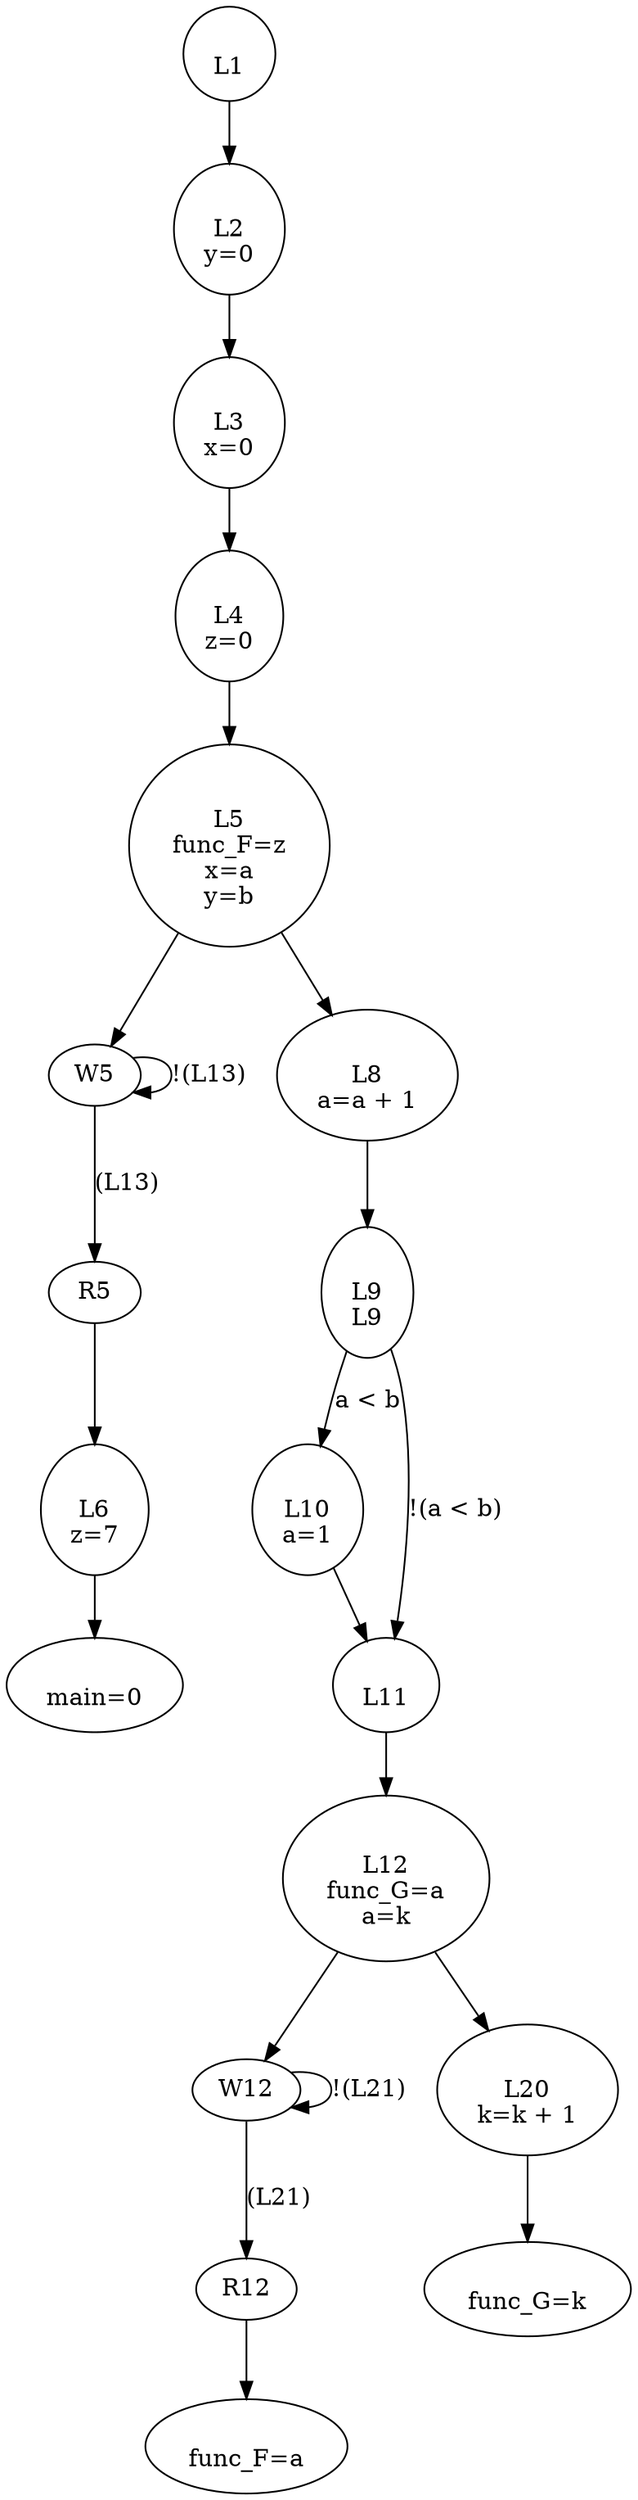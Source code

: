 // full_func.name
digraph {
	1 -> 2 [label=""]
	1 [label="
L1
"]
	2 -> 3 [label=""]
	2 [label="
L2
y=0
"]
	3 -> 4 [label=""]
	3 [label="
L3
x=0
"]
	4 -> 5 [label=""]
	4 [label="
L4
z=0
"]
	5 -> W5 [label=""]
	5 -> 8 [label=""]
	5 [label="
L5
func_F=z
x=a
y=b
"]
	W5 -> R5 [label="(L13)"]
	W5 -> W5 [label="!(L13)"]
	W5 [label=W5
]
	R5 -> 6 [label=""]
	R5 [label=R5
]
	6 -> 7 [label=""]
	6 [label="
L6
z=7
"]
	8 -> 9 [label=""]
	8 [label="
L8
a=a + 1
"]
	9 -> 10 [label="a < b"]
	9 -> 11 [label="!(a < b)"]
	9 [label="
L9
L9
"]
	10 -> 11 [label=""]
	10 [label="
L10
a=1
"]
	11 -> 12 [label=""]
	11 [label="
L11
"]
	12 -> W12 [label=""]
	12 -> 20 [label=""]
	12 [label="
L12
func_G=a
a=k
"]
	W12 -> R12 [label="(L21)"]
	W12 -> W12 [label="!(L21)"]
	W12 [label=W12
]
	R12 -> 13 [label=""]
	R12 [label=R12
]
	13 [label="
func_F=a
"]
	20 -> 21 [label=""]
	20 [label="
L20
k=k + 1
"]
	21 [label="
func_G=k
"]
	7 [label="
main=0
"]
}

